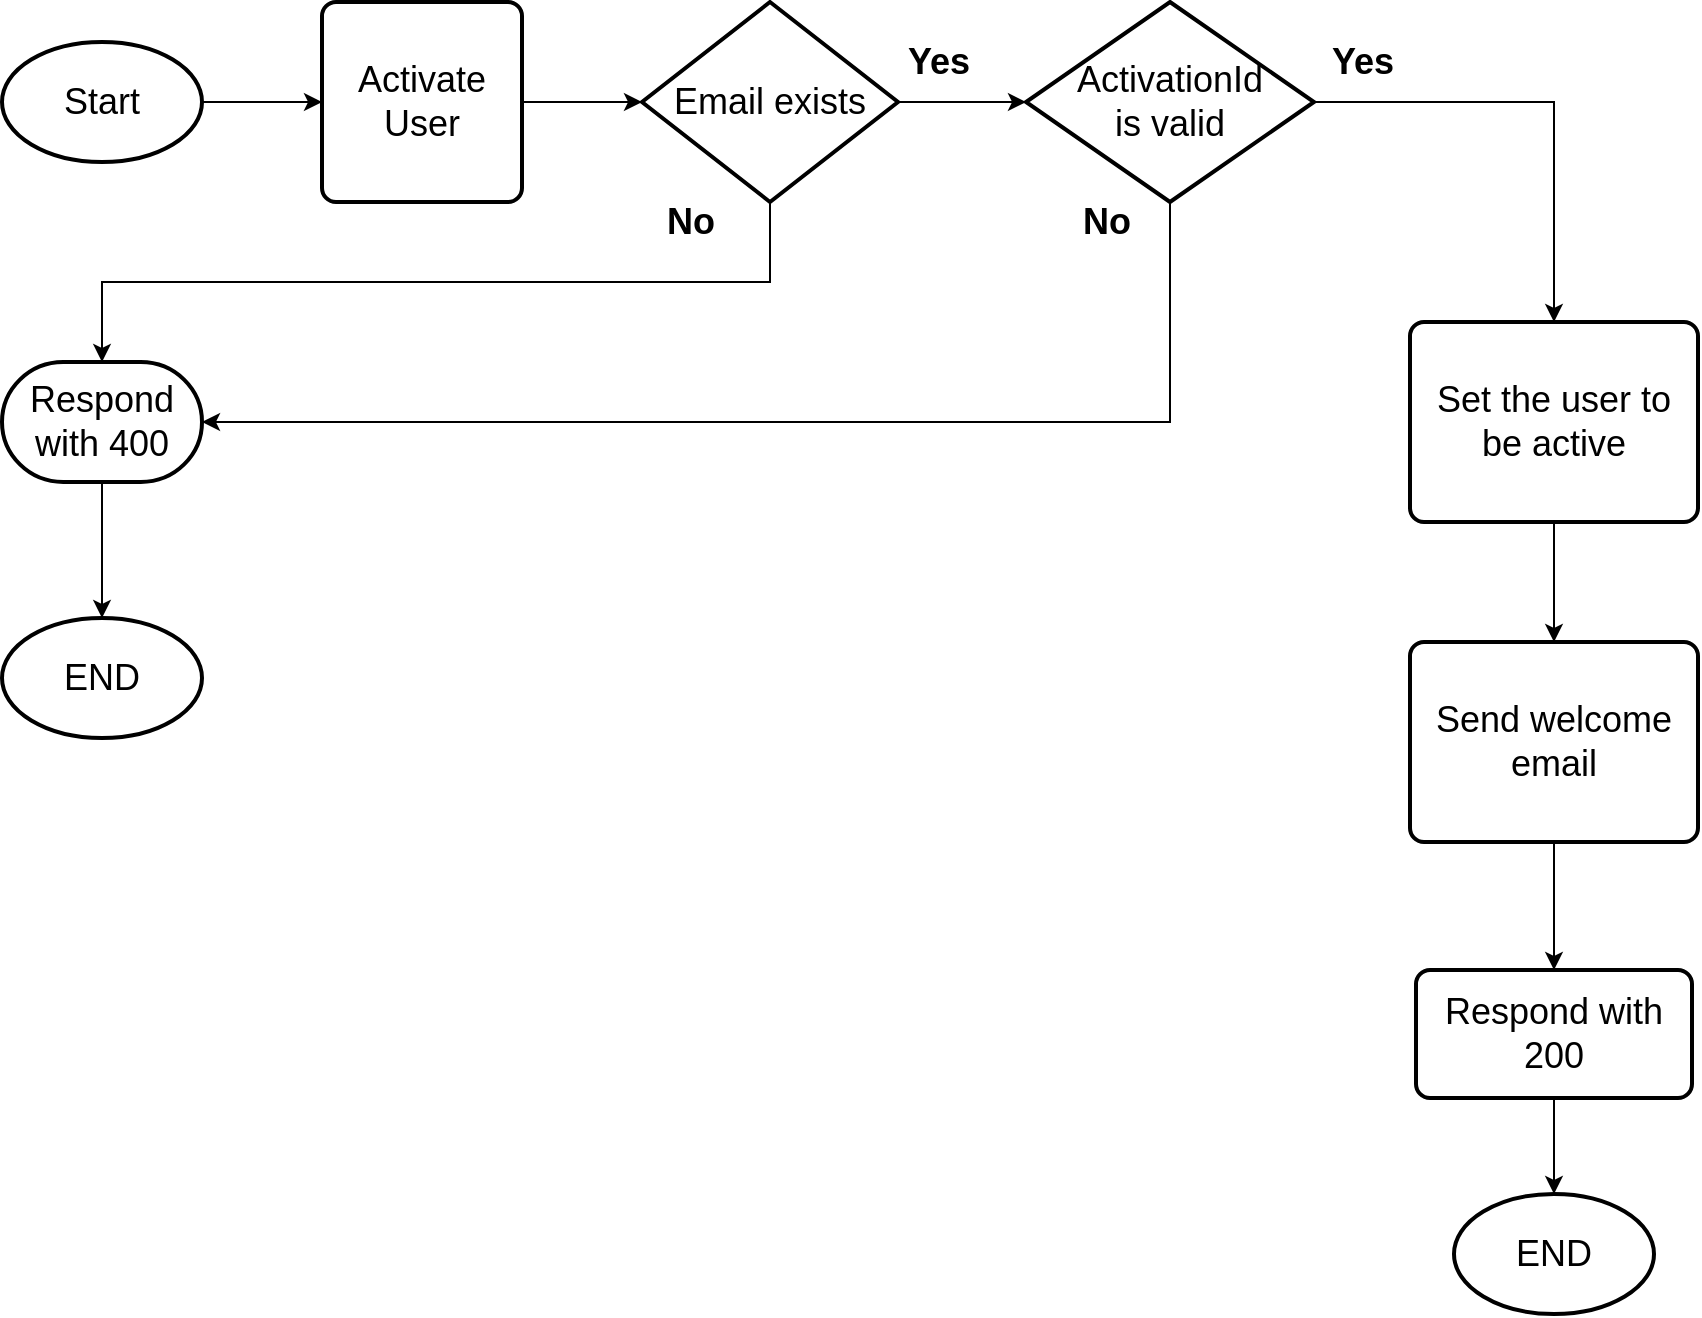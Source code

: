 <mxfile version="14.1.8" type="device"><diagram id="C5RBs43oDa-KdzZeNtuy" name="Page-1"><mxGraphModel dx="1232" dy="840" grid="1" gridSize="16" guides="1" tooltips="1" connect="1" arrows="1" fold="1" page="1" pageScale="1" pageWidth="1169" pageHeight="827" math="0" shadow="0"><root><mxCell id="WIyWlLk6GJQsqaUBKTNV-0"/><mxCell id="WIyWlLk6GJQsqaUBKTNV-1" parent="WIyWlLk6GJQsqaUBKTNV-0"/><mxCell id="XUx0uAoh7q8GXY-w1jzK-3" value="" style="edgeStyle=orthogonalEdgeStyle;rounded=0;orthogonalLoop=1;jettySize=auto;html=1;fontSize=18;" parent="WIyWlLk6GJQsqaUBKTNV-1" source="XUx0uAoh7q8GXY-w1jzK-1" target="XUx0uAoh7q8GXY-w1jzK-2" edge="1"><mxGeometry relative="1" as="geometry"/></mxCell><mxCell id="XUx0uAoh7q8GXY-w1jzK-1" value="Start" style="strokeWidth=2;html=1;shape=mxgraph.flowchart.start_1;whiteSpace=wrap;fontSize=18;" parent="WIyWlLk6GJQsqaUBKTNV-1" vertex="1"><mxGeometry x="128" y="64" width="100" height="60" as="geometry"/></mxCell><mxCell id="XUx0uAoh7q8GXY-w1jzK-5" value="" style="edgeStyle=orthogonalEdgeStyle;rounded=0;orthogonalLoop=1;jettySize=auto;html=1;fontSize=18;" parent="WIyWlLk6GJQsqaUBKTNV-1" source="XUx0uAoh7q8GXY-w1jzK-2" target="XUx0uAoh7q8GXY-w1jzK-4" edge="1"><mxGeometry relative="1" as="geometry"/></mxCell><mxCell id="XUx0uAoh7q8GXY-w1jzK-2" value="Activate User" style="rounded=1;whiteSpace=wrap;html=1;absoluteArcSize=1;arcSize=14;strokeWidth=2;fontSize=18;" parent="WIyWlLk6GJQsqaUBKTNV-1" vertex="1"><mxGeometry x="288" y="44" width="100" height="100" as="geometry"/></mxCell><mxCell id="XUx0uAoh7q8GXY-w1jzK-9" style="edgeStyle=orthogonalEdgeStyle;rounded=0;orthogonalLoop=1;jettySize=auto;html=1;exitX=0.5;exitY=1;exitDx=0;exitDy=0;exitPerimeter=0;entryX=0.5;entryY=0;entryDx=0;entryDy=0;entryPerimeter=0;fontSize=18;" parent="WIyWlLk6GJQsqaUBKTNV-1" source="XUx0uAoh7q8GXY-w1jzK-4" target="XUx0uAoh7q8GXY-w1jzK-8" edge="1"><mxGeometry relative="1" as="geometry"/></mxCell><mxCell id="XUx0uAoh7q8GXY-w1jzK-11" value="" style="edgeStyle=orthogonalEdgeStyle;rounded=0;orthogonalLoop=1;jettySize=auto;html=1;fontSize=18;" parent="WIyWlLk6GJQsqaUBKTNV-1" source="XUx0uAoh7q8GXY-w1jzK-4" target="XUx0uAoh7q8GXY-w1jzK-10" edge="1"><mxGeometry relative="1" as="geometry"/></mxCell><mxCell id="XUx0uAoh7q8GXY-w1jzK-4" value="Email exists" style="strokeWidth=2;html=1;shape=mxgraph.flowchart.decision;whiteSpace=wrap;fontSize=18;" parent="WIyWlLk6GJQsqaUBKTNV-1" vertex="1"><mxGeometry x="448" y="44" width="128" height="100" as="geometry"/></mxCell><mxCell id="XUx0uAoh7q8GXY-w1jzK-6" value="Yes" style="text;html=1;align=center;verticalAlign=middle;resizable=0;points=[];autosize=1;fontSize=18;fontStyle=1" parent="WIyWlLk6GJQsqaUBKTNV-1" vertex="1"><mxGeometry x="572" y="58" width="48" height="32" as="geometry"/></mxCell><mxCell id="XUx0uAoh7q8GXY-w1jzK-7" value="No" style="text;html=1;align=center;verticalAlign=middle;resizable=0;points=[];autosize=1;fontSize=18;fontStyle=1" parent="WIyWlLk6GJQsqaUBKTNV-1" vertex="1"><mxGeometry x="448" y="138" width="48" height="32" as="geometry"/></mxCell><mxCell id="XUx0uAoh7q8GXY-w1jzK-24" value="" style="edgeStyle=orthogonalEdgeStyle;rounded=0;orthogonalLoop=1;jettySize=auto;html=1;fontSize=18;" parent="WIyWlLk6GJQsqaUBKTNV-1" source="XUx0uAoh7q8GXY-w1jzK-8" target="XUx0uAoh7q8GXY-w1jzK-23" edge="1"><mxGeometry relative="1" as="geometry"/></mxCell><mxCell id="XUx0uAoh7q8GXY-w1jzK-8" value="Respond with 400" style="strokeWidth=2;html=1;shape=mxgraph.flowchart.terminator;whiteSpace=wrap;fontSize=18;" parent="WIyWlLk6GJQsqaUBKTNV-1" vertex="1"><mxGeometry x="128" y="224" width="100" height="60" as="geometry"/></mxCell><mxCell id="XUx0uAoh7q8GXY-w1jzK-13" style="edgeStyle=orthogonalEdgeStyle;rounded=0;orthogonalLoop=1;jettySize=auto;html=1;exitX=0.5;exitY=1;exitDx=0;exitDy=0;exitPerimeter=0;entryX=1;entryY=0.5;entryDx=0;entryDy=0;entryPerimeter=0;fontSize=18;" parent="WIyWlLk6GJQsqaUBKTNV-1" source="XUx0uAoh7q8GXY-w1jzK-10" target="XUx0uAoh7q8GXY-w1jzK-8" edge="1"><mxGeometry relative="1" as="geometry"/></mxCell><mxCell id="XUx0uAoh7q8GXY-w1jzK-16" style="edgeStyle=orthogonalEdgeStyle;rounded=0;orthogonalLoop=1;jettySize=auto;html=1;exitX=1;exitY=0.5;exitDx=0;exitDy=0;exitPerimeter=0;entryX=0.5;entryY=0;entryDx=0;entryDy=0;fontSize=18;" parent="WIyWlLk6GJQsqaUBKTNV-1" source="XUx0uAoh7q8GXY-w1jzK-10" target="XUx0uAoh7q8GXY-w1jzK-15" edge="1"><mxGeometry relative="1" as="geometry"/></mxCell><mxCell id="XUx0uAoh7q8GXY-w1jzK-10" value="ActivationId &lt;br&gt;is valid" style="strokeWidth=2;html=1;shape=mxgraph.flowchart.decision;whiteSpace=wrap;fontSize=18;" parent="WIyWlLk6GJQsqaUBKTNV-1" vertex="1"><mxGeometry x="640" y="44" width="144" height="100" as="geometry"/></mxCell><mxCell id="XUx0uAoh7q8GXY-w1jzK-12" value="No" style="text;html=1;align=center;verticalAlign=middle;resizable=0;points=[];autosize=1;fontSize=18;fontStyle=1" parent="WIyWlLk6GJQsqaUBKTNV-1" vertex="1"><mxGeometry x="656" y="138" width="48" height="32" as="geometry"/></mxCell><mxCell id="XUx0uAoh7q8GXY-w1jzK-14" value="Yes" style="text;html=1;align=center;verticalAlign=middle;resizable=0;points=[];autosize=1;fontSize=18;fontStyle=1" parent="WIyWlLk6GJQsqaUBKTNV-1" vertex="1"><mxGeometry x="784" y="58" width="48" height="32" as="geometry"/></mxCell><mxCell id="XUx0uAoh7q8GXY-w1jzK-18" value="" style="edgeStyle=orthogonalEdgeStyle;rounded=0;orthogonalLoop=1;jettySize=auto;html=1;fontSize=18;" parent="WIyWlLk6GJQsqaUBKTNV-1" source="XUx0uAoh7q8GXY-w1jzK-15" target="XUx0uAoh7q8GXY-w1jzK-17" edge="1"><mxGeometry relative="1" as="geometry"/></mxCell><mxCell id="XUx0uAoh7q8GXY-w1jzK-15" value="Set the user to be active" style="rounded=1;whiteSpace=wrap;html=1;absoluteArcSize=1;arcSize=14;strokeWidth=2;fontSize=18;" parent="WIyWlLk6GJQsqaUBKTNV-1" vertex="1"><mxGeometry x="832" y="204" width="144" height="100" as="geometry"/></mxCell><mxCell id="XUx0uAoh7q8GXY-w1jzK-20" value="" style="edgeStyle=orthogonalEdgeStyle;rounded=0;orthogonalLoop=1;jettySize=auto;html=1;fontSize=18;" parent="WIyWlLk6GJQsqaUBKTNV-1" source="XUx0uAoh7q8GXY-w1jzK-17" target="XUx0uAoh7q8GXY-w1jzK-19" edge="1"><mxGeometry relative="1" as="geometry"/></mxCell><mxCell id="XUx0uAoh7q8GXY-w1jzK-17" value="Send welcome email" style="rounded=1;whiteSpace=wrap;html=1;absoluteArcSize=1;arcSize=14;strokeWidth=2;fontSize=18;" parent="WIyWlLk6GJQsqaUBKTNV-1" vertex="1"><mxGeometry x="832" y="364" width="144" height="100" as="geometry"/></mxCell><mxCell id="XUx0uAoh7q8GXY-w1jzK-22" value="" style="edgeStyle=orthogonalEdgeStyle;rounded=0;orthogonalLoop=1;jettySize=auto;html=1;fontSize=18;" parent="WIyWlLk6GJQsqaUBKTNV-1" source="XUx0uAoh7q8GXY-w1jzK-19" target="XUx0uAoh7q8GXY-w1jzK-21" edge="1"><mxGeometry relative="1" as="geometry"/></mxCell><mxCell id="XUx0uAoh7q8GXY-w1jzK-19" value="Respond with 200" style="rounded=1;whiteSpace=wrap;html=1;absoluteArcSize=1;arcSize=14;strokeWidth=2;fontSize=18;" parent="WIyWlLk6GJQsqaUBKTNV-1" vertex="1"><mxGeometry x="835" y="528" width="138" height="64" as="geometry"/></mxCell><mxCell id="XUx0uAoh7q8GXY-w1jzK-21" value="END" style="strokeWidth=2;html=1;shape=mxgraph.flowchart.start_1;whiteSpace=wrap;fontSize=18;" parent="WIyWlLk6GJQsqaUBKTNV-1" vertex="1"><mxGeometry x="854" y="640" width="100" height="60" as="geometry"/></mxCell><mxCell id="XUx0uAoh7q8GXY-w1jzK-23" value="END" style="strokeWidth=2;html=1;shape=mxgraph.flowchart.start_1;whiteSpace=wrap;fontSize=18;" parent="WIyWlLk6GJQsqaUBKTNV-1" vertex="1"><mxGeometry x="128" y="352" width="100" height="60" as="geometry"/></mxCell></root></mxGraphModel></diagram></mxfile>